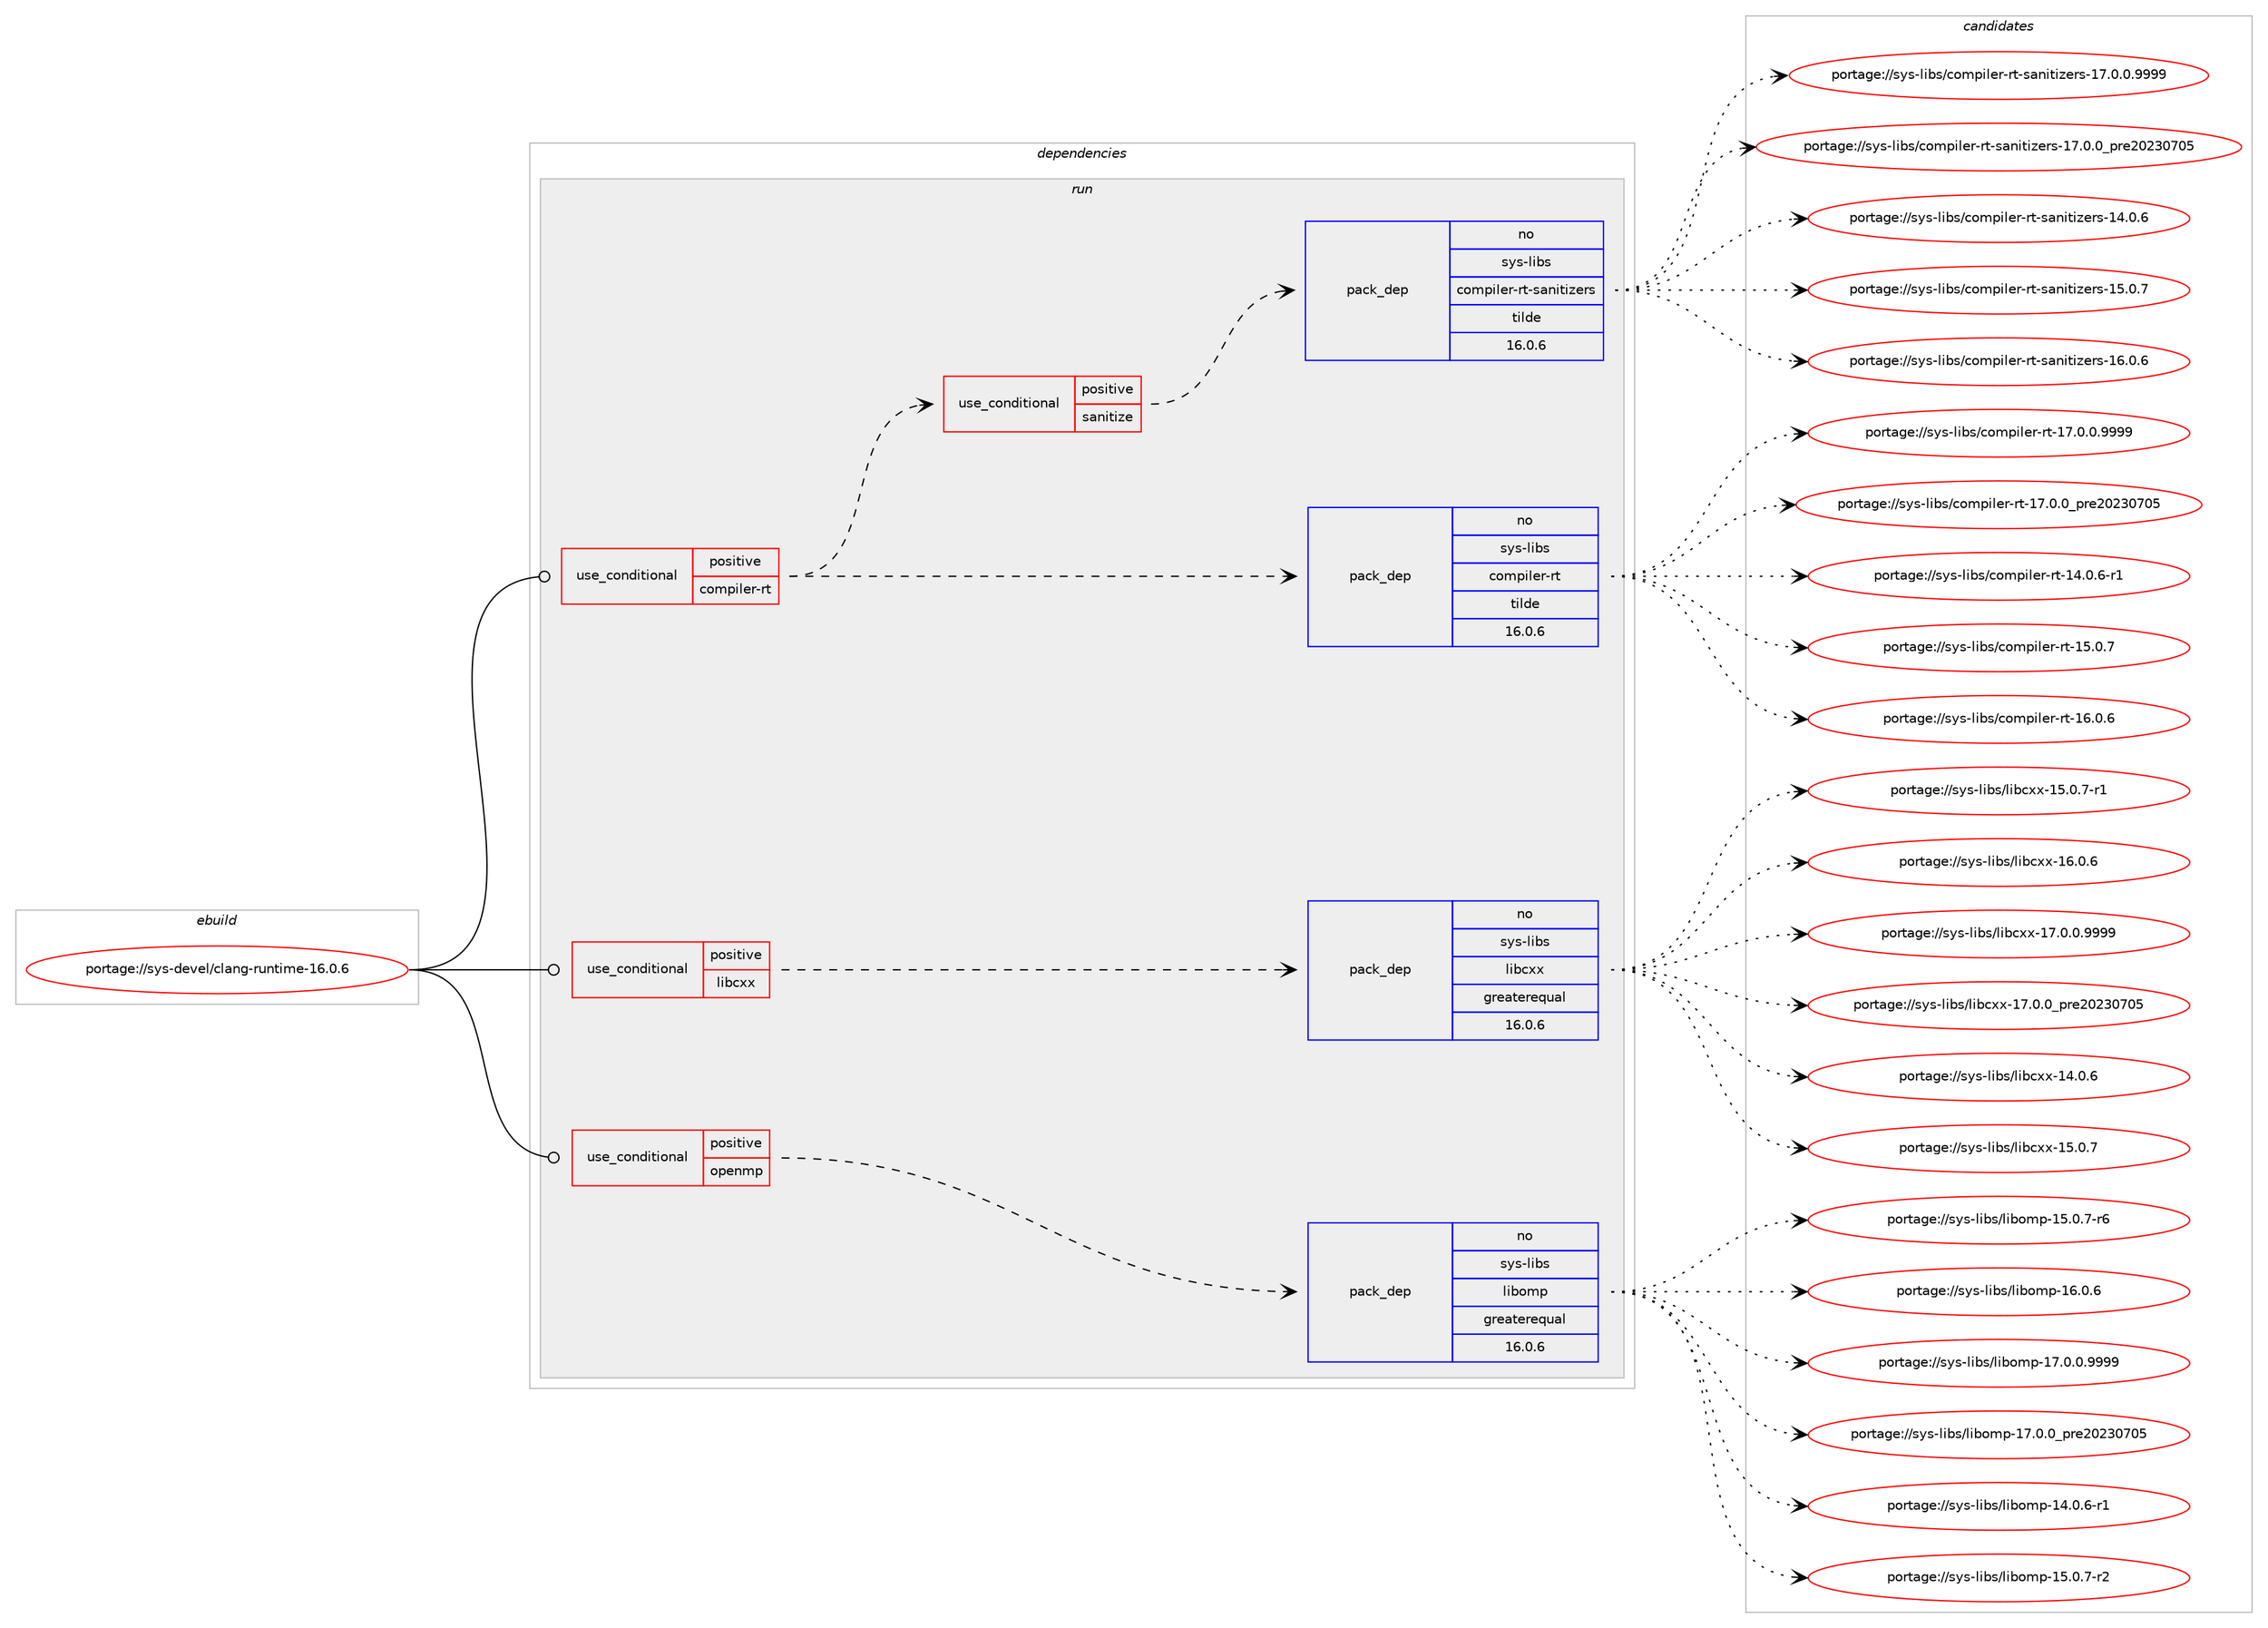digraph prolog {

# *************
# Graph options
# *************

newrank=true;
concentrate=true;
compound=true;
graph [rankdir=LR,fontname=Helvetica,fontsize=10,ranksep=1.5];#, ranksep=2.5, nodesep=0.2];
edge  [arrowhead=vee];
node  [fontname=Helvetica,fontsize=10];

# **********
# The ebuild
# **********

subgraph cluster_leftcol {
color=gray;
rank=same;
label=<<i>ebuild</i>>;
id [label="portage://sys-devel/clang-runtime-16.0.6", color=red, width=4, href="../sys-devel/clang-runtime-16.0.6.svg"];
}

# ****************
# The dependencies
# ****************

subgraph cluster_midcol {
color=gray;
label=<<i>dependencies</i>>;
subgraph cluster_compile {
fillcolor="#eeeeee";
style=filled;
label=<<i>compile</i>>;
}
subgraph cluster_compileandrun {
fillcolor="#eeeeee";
style=filled;
label=<<i>compile and run</i>>;
}
subgraph cluster_run {
fillcolor="#eeeeee";
style=filled;
label=<<i>run</i>>;
subgraph cond794 {
dependency1430 [label=<<TABLE BORDER="0" CELLBORDER="1" CELLSPACING="0" CELLPADDING="4"><TR><TD ROWSPAN="3" CELLPADDING="10">use_conditional</TD></TR><TR><TD>positive</TD></TR><TR><TD>compiler-rt</TD></TR></TABLE>>, shape=none, color=red];
subgraph pack625 {
dependency1431 [label=<<TABLE BORDER="0" CELLBORDER="1" CELLSPACING="0" CELLPADDING="4" WIDTH="220"><TR><TD ROWSPAN="6" CELLPADDING="30">pack_dep</TD></TR><TR><TD WIDTH="110">no</TD></TR><TR><TD>sys-libs</TD></TR><TR><TD>compiler-rt</TD></TR><TR><TD>tilde</TD></TR><TR><TD>16.0.6</TD></TR></TABLE>>, shape=none, color=blue];
}
dependency1430:e -> dependency1431:w [weight=20,style="dashed",arrowhead="vee"];
subgraph cond795 {
dependency1432 [label=<<TABLE BORDER="0" CELLBORDER="1" CELLSPACING="0" CELLPADDING="4"><TR><TD ROWSPAN="3" CELLPADDING="10">use_conditional</TD></TR><TR><TD>positive</TD></TR><TR><TD>sanitize</TD></TR></TABLE>>, shape=none, color=red];
subgraph pack626 {
dependency1433 [label=<<TABLE BORDER="0" CELLBORDER="1" CELLSPACING="0" CELLPADDING="4" WIDTH="220"><TR><TD ROWSPAN="6" CELLPADDING="30">pack_dep</TD></TR><TR><TD WIDTH="110">no</TD></TR><TR><TD>sys-libs</TD></TR><TR><TD>compiler-rt-sanitizers</TD></TR><TR><TD>tilde</TD></TR><TR><TD>16.0.6</TD></TR></TABLE>>, shape=none, color=blue];
}
dependency1432:e -> dependency1433:w [weight=20,style="dashed",arrowhead="vee"];
}
dependency1430:e -> dependency1432:w [weight=20,style="dashed",arrowhead="vee"];
}
id:e -> dependency1430:w [weight=20,style="solid",arrowhead="odot"];
subgraph cond796 {
dependency1434 [label=<<TABLE BORDER="0" CELLBORDER="1" CELLSPACING="0" CELLPADDING="4"><TR><TD ROWSPAN="3" CELLPADDING="10">use_conditional</TD></TR><TR><TD>positive</TD></TR><TR><TD>libcxx</TD></TR></TABLE>>, shape=none, color=red];
subgraph pack627 {
dependency1435 [label=<<TABLE BORDER="0" CELLBORDER="1" CELLSPACING="0" CELLPADDING="4" WIDTH="220"><TR><TD ROWSPAN="6" CELLPADDING="30">pack_dep</TD></TR><TR><TD WIDTH="110">no</TD></TR><TR><TD>sys-libs</TD></TR><TR><TD>libcxx</TD></TR><TR><TD>greaterequal</TD></TR><TR><TD>16.0.6</TD></TR></TABLE>>, shape=none, color=blue];
}
dependency1434:e -> dependency1435:w [weight=20,style="dashed",arrowhead="vee"];
}
id:e -> dependency1434:w [weight=20,style="solid",arrowhead="odot"];
subgraph cond797 {
dependency1436 [label=<<TABLE BORDER="0" CELLBORDER="1" CELLSPACING="0" CELLPADDING="4"><TR><TD ROWSPAN="3" CELLPADDING="10">use_conditional</TD></TR><TR><TD>positive</TD></TR><TR><TD>openmp</TD></TR></TABLE>>, shape=none, color=red];
subgraph pack628 {
dependency1437 [label=<<TABLE BORDER="0" CELLBORDER="1" CELLSPACING="0" CELLPADDING="4" WIDTH="220"><TR><TD ROWSPAN="6" CELLPADDING="30">pack_dep</TD></TR><TR><TD WIDTH="110">no</TD></TR><TR><TD>sys-libs</TD></TR><TR><TD>libomp</TD></TR><TR><TD>greaterequal</TD></TR><TR><TD>16.0.6</TD></TR></TABLE>>, shape=none, color=blue];
}
dependency1436:e -> dependency1437:w [weight=20,style="dashed",arrowhead="vee"];
}
id:e -> dependency1436:w [weight=20,style="solid",arrowhead="odot"];
}
}

# **************
# The candidates
# **************

subgraph cluster_choices {
rank=same;
color=gray;
label=<<i>candidates</i>>;

subgraph choice625 {
color=black;
nodesep=1;
choice1151211154510810598115479911110911210510810111445114116454952464846544511449 [label="portage://sys-libs/compiler-rt-14.0.6-r1", color=red, width=4,href="../sys-libs/compiler-rt-14.0.6-r1.svg"];
choice115121115451081059811547991111091121051081011144511411645495346484655 [label="portage://sys-libs/compiler-rt-15.0.7", color=red, width=4,href="../sys-libs/compiler-rt-15.0.7.svg"];
choice115121115451081059811547991111091121051081011144511411645495446484654 [label="portage://sys-libs/compiler-rt-16.0.6", color=red, width=4,href="../sys-libs/compiler-rt-16.0.6.svg"];
choice1151211154510810598115479911110911210510810111445114116454955464846484657575757 [label="portage://sys-libs/compiler-rt-17.0.0.9999", color=red, width=4,href="../sys-libs/compiler-rt-17.0.0.9999.svg"];
choice115121115451081059811547991111091121051081011144511411645495546484648951121141015048505148554853 [label="portage://sys-libs/compiler-rt-17.0.0_pre20230705", color=red, width=4,href="../sys-libs/compiler-rt-17.0.0_pre20230705.svg"];
dependency1431:e -> choice1151211154510810598115479911110911210510810111445114116454952464846544511449:w [style=dotted,weight="100"];
dependency1431:e -> choice115121115451081059811547991111091121051081011144511411645495346484655:w [style=dotted,weight="100"];
dependency1431:e -> choice115121115451081059811547991111091121051081011144511411645495446484654:w [style=dotted,weight="100"];
dependency1431:e -> choice1151211154510810598115479911110911210510810111445114116454955464846484657575757:w [style=dotted,weight="100"];
dependency1431:e -> choice115121115451081059811547991111091121051081011144511411645495546484648951121141015048505148554853:w [style=dotted,weight="100"];
}
subgraph choice626 {
color=black;
nodesep=1;
choice1151211154510810598115479911110911210510810111445114116451159711010511610512210111411545495246484654 [label="portage://sys-libs/compiler-rt-sanitizers-14.0.6", color=red, width=4,href="../sys-libs/compiler-rt-sanitizers-14.0.6.svg"];
choice1151211154510810598115479911110911210510810111445114116451159711010511610512210111411545495346484655 [label="portage://sys-libs/compiler-rt-sanitizers-15.0.7", color=red, width=4,href="../sys-libs/compiler-rt-sanitizers-15.0.7.svg"];
choice1151211154510810598115479911110911210510810111445114116451159711010511610512210111411545495446484654 [label="portage://sys-libs/compiler-rt-sanitizers-16.0.6", color=red, width=4,href="../sys-libs/compiler-rt-sanitizers-16.0.6.svg"];
choice11512111545108105981154799111109112105108101114451141164511597110105116105122101114115454955464846484657575757 [label="portage://sys-libs/compiler-rt-sanitizers-17.0.0.9999", color=red, width=4,href="../sys-libs/compiler-rt-sanitizers-17.0.0.9999.svg"];
choice1151211154510810598115479911110911210510810111445114116451159711010511610512210111411545495546484648951121141015048505148554853 [label="portage://sys-libs/compiler-rt-sanitizers-17.0.0_pre20230705", color=red, width=4,href="../sys-libs/compiler-rt-sanitizers-17.0.0_pre20230705.svg"];
dependency1433:e -> choice1151211154510810598115479911110911210510810111445114116451159711010511610512210111411545495246484654:w [style=dotted,weight="100"];
dependency1433:e -> choice1151211154510810598115479911110911210510810111445114116451159711010511610512210111411545495346484655:w [style=dotted,weight="100"];
dependency1433:e -> choice1151211154510810598115479911110911210510810111445114116451159711010511610512210111411545495446484654:w [style=dotted,weight="100"];
dependency1433:e -> choice11512111545108105981154799111109112105108101114451141164511597110105116105122101114115454955464846484657575757:w [style=dotted,weight="100"];
dependency1433:e -> choice1151211154510810598115479911110911210510810111445114116451159711010511610512210111411545495546484648951121141015048505148554853:w [style=dotted,weight="100"];
}
subgraph choice627 {
color=black;
nodesep=1;
choice115121115451081059811547108105989912012045495246484654 [label="portage://sys-libs/libcxx-14.0.6", color=red, width=4,href="../sys-libs/libcxx-14.0.6.svg"];
choice115121115451081059811547108105989912012045495346484655 [label="portage://sys-libs/libcxx-15.0.7", color=red, width=4,href="../sys-libs/libcxx-15.0.7.svg"];
choice1151211154510810598115471081059899120120454953464846554511449 [label="portage://sys-libs/libcxx-15.0.7-r1", color=red, width=4,href="../sys-libs/libcxx-15.0.7-r1.svg"];
choice115121115451081059811547108105989912012045495446484654 [label="portage://sys-libs/libcxx-16.0.6", color=red, width=4,href="../sys-libs/libcxx-16.0.6.svg"];
choice1151211154510810598115471081059899120120454955464846484657575757 [label="portage://sys-libs/libcxx-17.0.0.9999", color=red, width=4,href="../sys-libs/libcxx-17.0.0.9999.svg"];
choice115121115451081059811547108105989912012045495546484648951121141015048505148554853 [label="portage://sys-libs/libcxx-17.0.0_pre20230705", color=red, width=4,href="../sys-libs/libcxx-17.0.0_pre20230705.svg"];
dependency1435:e -> choice115121115451081059811547108105989912012045495246484654:w [style=dotted,weight="100"];
dependency1435:e -> choice115121115451081059811547108105989912012045495346484655:w [style=dotted,weight="100"];
dependency1435:e -> choice1151211154510810598115471081059899120120454953464846554511449:w [style=dotted,weight="100"];
dependency1435:e -> choice115121115451081059811547108105989912012045495446484654:w [style=dotted,weight="100"];
dependency1435:e -> choice1151211154510810598115471081059899120120454955464846484657575757:w [style=dotted,weight="100"];
dependency1435:e -> choice115121115451081059811547108105989912012045495546484648951121141015048505148554853:w [style=dotted,weight="100"];
}
subgraph choice628 {
color=black;
nodesep=1;
choice11512111545108105981154710810598111109112454952464846544511449 [label="portage://sys-libs/libomp-14.0.6-r1", color=red, width=4,href="../sys-libs/libomp-14.0.6-r1.svg"];
choice11512111545108105981154710810598111109112454953464846554511450 [label="portage://sys-libs/libomp-15.0.7-r2", color=red, width=4,href="../sys-libs/libomp-15.0.7-r2.svg"];
choice11512111545108105981154710810598111109112454953464846554511454 [label="portage://sys-libs/libomp-15.0.7-r6", color=red, width=4,href="../sys-libs/libomp-15.0.7-r6.svg"];
choice1151211154510810598115471081059811110911245495446484654 [label="portage://sys-libs/libomp-16.0.6", color=red, width=4,href="../sys-libs/libomp-16.0.6.svg"];
choice11512111545108105981154710810598111109112454955464846484657575757 [label="portage://sys-libs/libomp-17.0.0.9999", color=red, width=4,href="../sys-libs/libomp-17.0.0.9999.svg"];
choice1151211154510810598115471081059811110911245495546484648951121141015048505148554853 [label="portage://sys-libs/libomp-17.0.0_pre20230705", color=red, width=4,href="../sys-libs/libomp-17.0.0_pre20230705.svg"];
dependency1437:e -> choice11512111545108105981154710810598111109112454952464846544511449:w [style=dotted,weight="100"];
dependency1437:e -> choice11512111545108105981154710810598111109112454953464846554511450:w [style=dotted,weight="100"];
dependency1437:e -> choice11512111545108105981154710810598111109112454953464846554511454:w [style=dotted,weight="100"];
dependency1437:e -> choice1151211154510810598115471081059811110911245495446484654:w [style=dotted,weight="100"];
dependency1437:e -> choice11512111545108105981154710810598111109112454955464846484657575757:w [style=dotted,weight="100"];
dependency1437:e -> choice1151211154510810598115471081059811110911245495546484648951121141015048505148554853:w [style=dotted,weight="100"];
}
}

}
